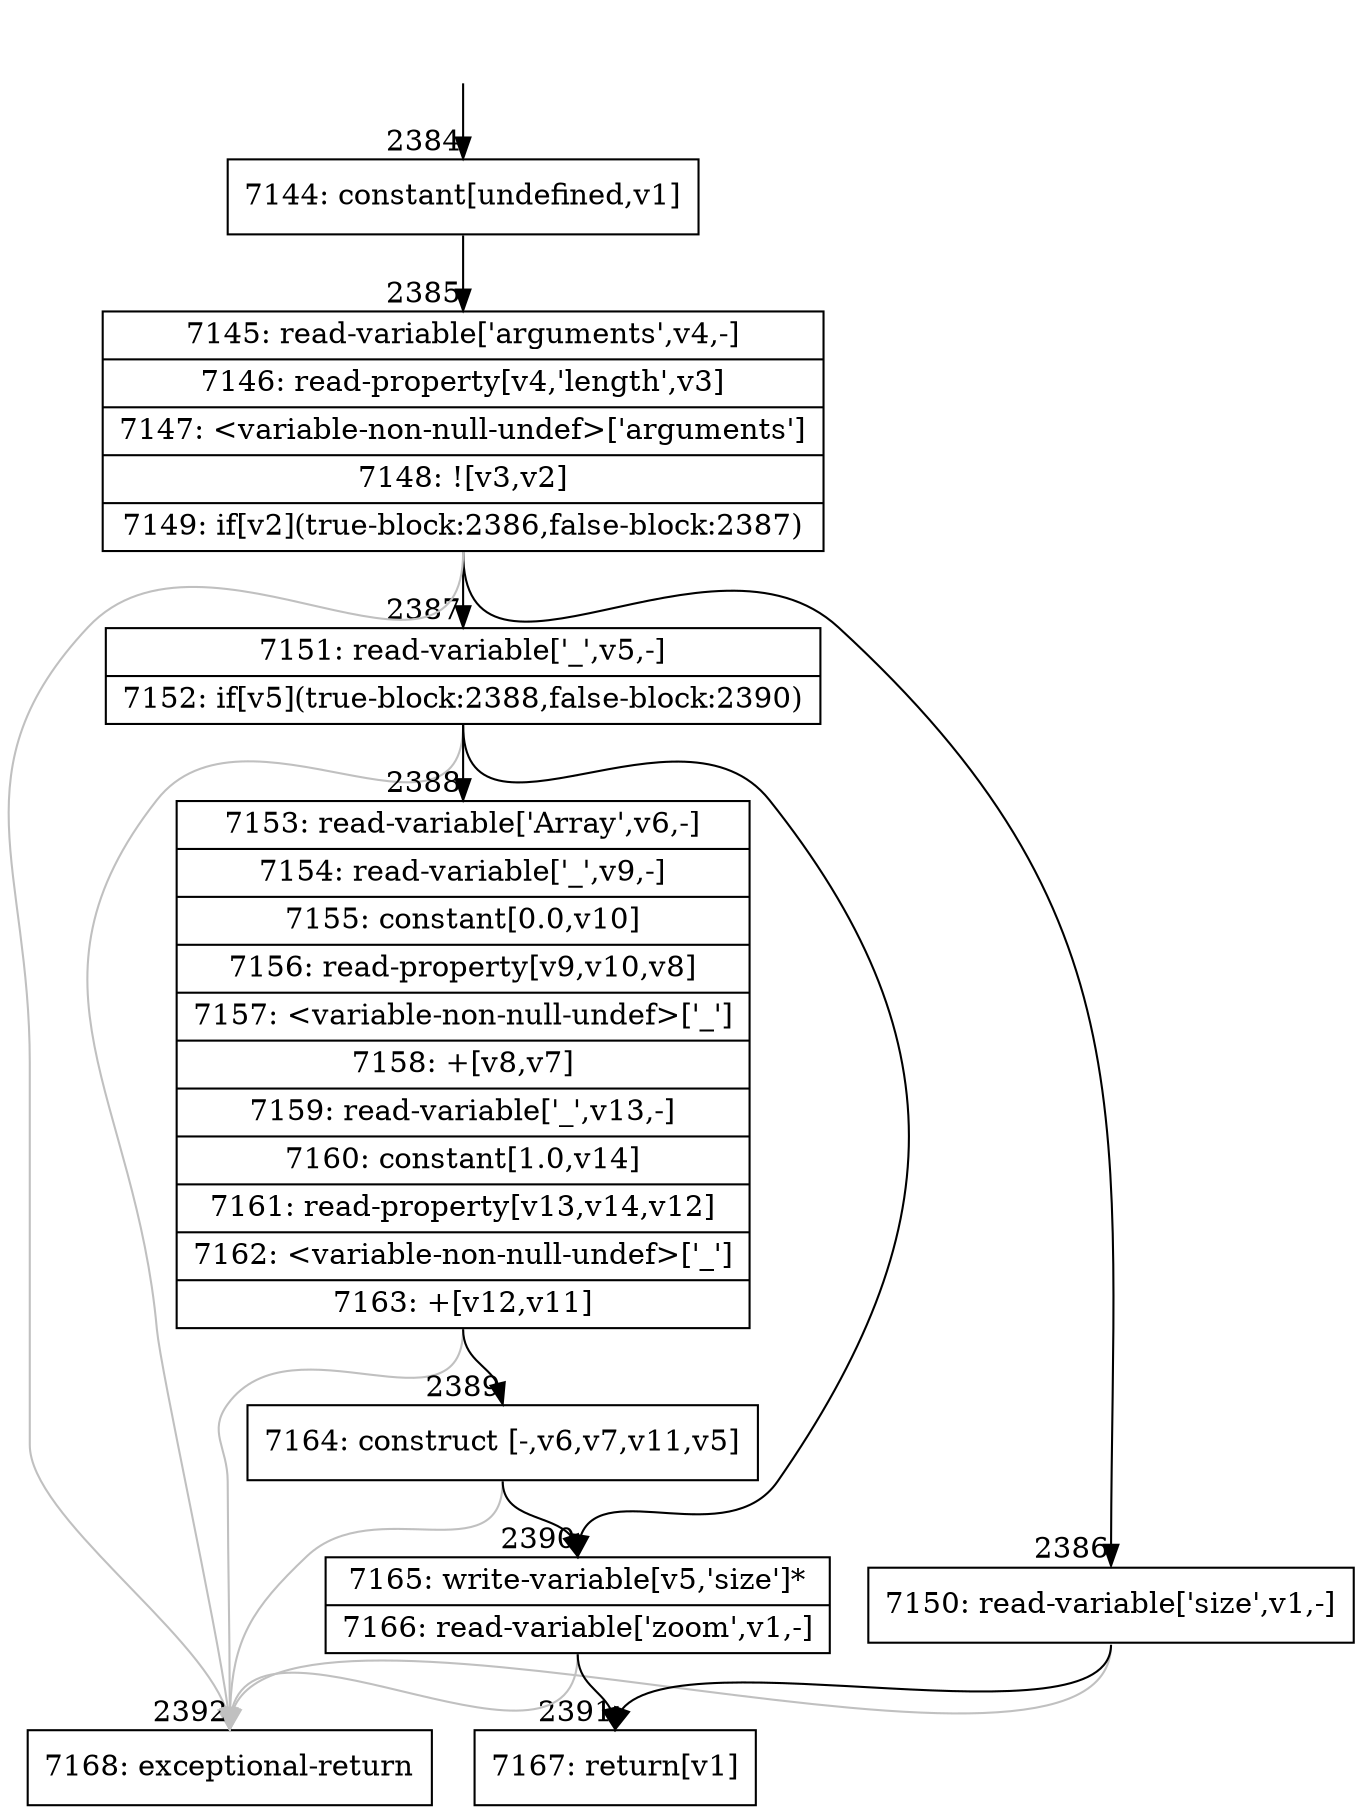 digraph {
rankdir="TD"
BB_entry232[shape=none,label=""];
BB_entry232 -> BB2384 [tailport=s, headport=n, headlabel="    2384"]
BB2384 [shape=record label="{7144: constant[undefined,v1]}" ] 
BB2384 -> BB2385 [tailport=s, headport=n, headlabel="      2385"]
BB2385 [shape=record label="{7145: read-variable['arguments',v4,-]|7146: read-property[v4,'length',v3]|7147: \<variable-non-null-undef\>['arguments']|7148: ![v3,v2]|7149: if[v2](true-block:2386,false-block:2387)}" ] 
BB2385 -> BB2386 [tailport=s, headport=n, headlabel="      2386"]
BB2385 -> BB2387 [tailport=s, headport=n, headlabel="      2387"]
BB2385 -> BB2392 [tailport=s, headport=n, color=gray, headlabel="      2392"]
BB2386 [shape=record label="{7150: read-variable['size',v1,-]}" ] 
BB2386 -> BB2391 [tailport=s, headport=n, headlabel="      2391"]
BB2386 -> BB2392 [tailport=s, headport=n, color=gray]
BB2387 [shape=record label="{7151: read-variable['_',v5,-]|7152: if[v5](true-block:2388,false-block:2390)}" ] 
BB2387 -> BB2390 [tailport=s, headport=n, headlabel="      2390"]
BB2387 -> BB2388 [tailport=s, headport=n, headlabel="      2388"]
BB2387 -> BB2392 [tailport=s, headport=n, color=gray]
BB2388 [shape=record label="{7153: read-variable['Array',v6,-]|7154: read-variable['_',v9,-]|7155: constant[0.0,v10]|7156: read-property[v9,v10,v8]|7157: \<variable-non-null-undef\>['_']|7158: +[v8,v7]|7159: read-variable['_',v13,-]|7160: constant[1.0,v14]|7161: read-property[v13,v14,v12]|7162: \<variable-non-null-undef\>['_']|7163: +[v12,v11]}" ] 
BB2388 -> BB2389 [tailport=s, headport=n, headlabel="      2389"]
BB2388 -> BB2392 [tailport=s, headport=n, color=gray]
BB2389 [shape=record label="{7164: construct [-,v6,v7,v11,v5]}" ] 
BB2389 -> BB2390 [tailport=s, headport=n]
BB2389 -> BB2392 [tailport=s, headport=n, color=gray]
BB2390 [shape=record label="{7165: write-variable[v5,'size']*|7166: read-variable['zoom',v1,-]}" ] 
BB2390 -> BB2391 [tailport=s, headport=n]
BB2390 -> BB2392 [tailport=s, headport=n, color=gray]
BB2391 [shape=record label="{7167: return[v1]}" ] 
BB2392 [shape=record label="{7168: exceptional-return}" ] 
//#$~ 1387
}
